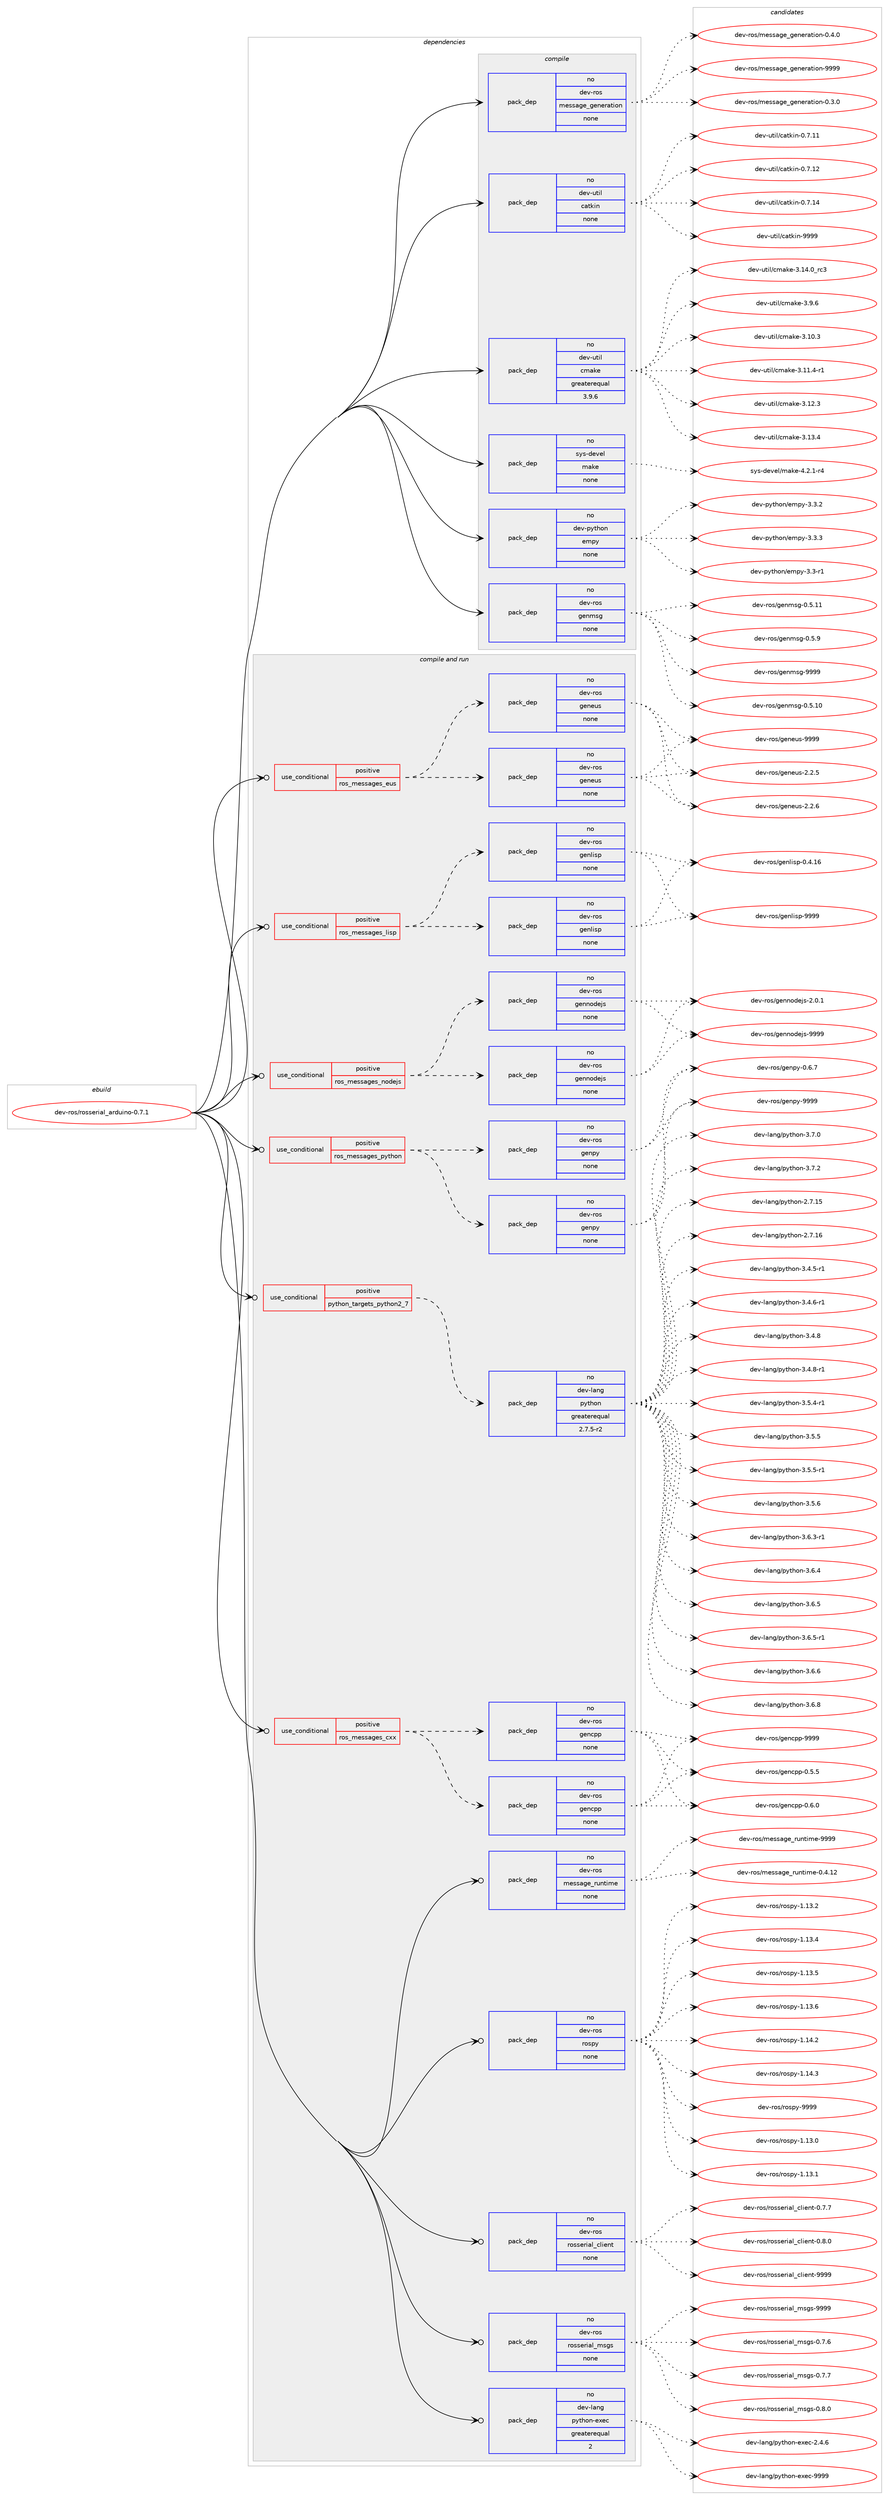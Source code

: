digraph prolog {

# *************
# Graph options
# *************

newrank=true;
concentrate=true;
compound=true;
graph [rankdir=LR,fontname=Helvetica,fontsize=10,ranksep=1.5];#, ranksep=2.5, nodesep=0.2];
edge  [arrowhead=vee];
node  [fontname=Helvetica,fontsize=10];

# **********
# The ebuild
# **********

subgraph cluster_leftcol {
color=gray;
rank=same;
label=<<i>ebuild</i>>;
id [label="dev-ros/rosserial_arduino-0.7.1", color=red, width=4, href="../dev-ros/rosserial_arduino-0.7.1.svg"];
}

# ****************
# The dependencies
# ****************

subgraph cluster_midcol {
color=gray;
label=<<i>dependencies</i>>;
subgraph cluster_compile {
fillcolor="#eeeeee";
style=filled;
label=<<i>compile</i>>;
subgraph pack1053411 {
dependency1466985 [label=<<TABLE BORDER="0" CELLBORDER="1" CELLSPACING="0" CELLPADDING="4" WIDTH="220"><TR><TD ROWSPAN="6" CELLPADDING="30">pack_dep</TD></TR><TR><TD WIDTH="110">no</TD></TR><TR><TD>dev-python</TD></TR><TR><TD>empy</TD></TR><TR><TD>none</TD></TR><TR><TD></TD></TR></TABLE>>, shape=none, color=blue];
}
id:e -> dependency1466985:w [weight=20,style="solid",arrowhead="vee"];
subgraph pack1053412 {
dependency1466986 [label=<<TABLE BORDER="0" CELLBORDER="1" CELLSPACING="0" CELLPADDING="4" WIDTH="220"><TR><TD ROWSPAN="6" CELLPADDING="30">pack_dep</TD></TR><TR><TD WIDTH="110">no</TD></TR><TR><TD>dev-ros</TD></TR><TR><TD>genmsg</TD></TR><TR><TD>none</TD></TR><TR><TD></TD></TR></TABLE>>, shape=none, color=blue];
}
id:e -> dependency1466986:w [weight=20,style="solid",arrowhead="vee"];
subgraph pack1053413 {
dependency1466987 [label=<<TABLE BORDER="0" CELLBORDER="1" CELLSPACING="0" CELLPADDING="4" WIDTH="220"><TR><TD ROWSPAN="6" CELLPADDING="30">pack_dep</TD></TR><TR><TD WIDTH="110">no</TD></TR><TR><TD>dev-ros</TD></TR><TR><TD>message_generation</TD></TR><TR><TD>none</TD></TR><TR><TD></TD></TR></TABLE>>, shape=none, color=blue];
}
id:e -> dependency1466987:w [weight=20,style="solid",arrowhead="vee"];
subgraph pack1053414 {
dependency1466988 [label=<<TABLE BORDER="0" CELLBORDER="1" CELLSPACING="0" CELLPADDING="4" WIDTH="220"><TR><TD ROWSPAN="6" CELLPADDING="30">pack_dep</TD></TR><TR><TD WIDTH="110">no</TD></TR><TR><TD>dev-util</TD></TR><TR><TD>catkin</TD></TR><TR><TD>none</TD></TR><TR><TD></TD></TR></TABLE>>, shape=none, color=blue];
}
id:e -> dependency1466988:w [weight=20,style="solid",arrowhead="vee"];
subgraph pack1053415 {
dependency1466989 [label=<<TABLE BORDER="0" CELLBORDER="1" CELLSPACING="0" CELLPADDING="4" WIDTH="220"><TR><TD ROWSPAN="6" CELLPADDING="30">pack_dep</TD></TR><TR><TD WIDTH="110">no</TD></TR><TR><TD>dev-util</TD></TR><TR><TD>cmake</TD></TR><TR><TD>greaterequal</TD></TR><TR><TD>3.9.6</TD></TR></TABLE>>, shape=none, color=blue];
}
id:e -> dependency1466989:w [weight=20,style="solid",arrowhead="vee"];
subgraph pack1053416 {
dependency1466990 [label=<<TABLE BORDER="0" CELLBORDER="1" CELLSPACING="0" CELLPADDING="4" WIDTH="220"><TR><TD ROWSPAN="6" CELLPADDING="30">pack_dep</TD></TR><TR><TD WIDTH="110">no</TD></TR><TR><TD>sys-devel</TD></TR><TR><TD>make</TD></TR><TR><TD>none</TD></TR><TR><TD></TD></TR></TABLE>>, shape=none, color=blue];
}
id:e -> dependency1466990:w [weight=20,style="solid",arrowhead="vee"];
}
subgraph cluster_compileandrun {
fillcolor="#eeeeee";
style=filled;
label=<<i>compile and run</i>>;
subgraph cond390184 {
dependency1466991 [label=<<TABLE BORDER="0" CELLBORDER="1" CELLSPACING="0" CELLPADDING="4"><TR><TD ROWSPAN="3" CELLPADDING="10">use_conditional</TD></TR><TR><TD>positive</TD></TR><TR><TD>python_targets_python2_7</TD></TR></TABLE>>, shape=none, color=red];
subgraph pack1053417 {
dependency1466992 [label=<<TABLE BORDER="0" CELLBORDER="1" CELLSPACING="0" CELLPADDING="4" WIDTH="220"><TR><TD ROWSPAN="6" CELLPADDING="30">pack_dep</TD></TR><TR><TD WIDTH="110">no</TD></TR><TR><TD>dev-lang</TD></TR><TR><TD>python</TD></TR><TR><TD>greaterequal</TD></TR><TR><TD>2.7.5-r2</TD></TR></TABLE>>, shape=none, color=blue];
}
dependency1466991:e -> dependency1466992:w [weight=20,style="dashed",arrowhead="vee"];
}
id:e -> dependency1466991:w [weight=20,style="solid",arrowhead="odotvee"];
subgraph cond390185 {
dependency1466993 [label=<<TABLE BORDER="0" CELLBORDER="1" CELLSPACING="0" CELLPADDING="4"><TR><TD ROWSPAN="3" CELLPADDING="10">use_conditional</TD></TR><TR><TD>positive</TD></TR><TR><TD>ros_messages_cxx</TD></TR></TABLE>>, shape=none, color=red];
subgraph pack1053418 {
dependency1466994 [label=<<TABLE BORDER="0" CELLBORDER="1" CELLSPACING="0" CELLPADDING="4" WIDTH="220"><TR><TD ROWSPAN="6" CELLPADDING="30">pack_dep</TD></TR><TR><TD WIDTH="110">no</TD></TR><TR><TD>dev-ros</TD></TR><TR><TD>gencpp</TD></TR><TR><TD>none</TD></TR><TR><TD></TD></TR></TABLE>>, shape=none, color=blue];
}
dependency1466993:e -> dependency1466994:w [weight=20,style="dashed",arrowhead="vee"];
subgraph pack1053419 {
dependency1466995 [label=<<TABLE BORDER="0" CELLBORDER="1" CELLSPACING="0" CELLPADDING="4" WIDTH="220"><TR><TD ROWSPAN="6" CELLPADDING="30">pack_dep</TD></TR><TR><TD WIDTH="110">no</TD></TR><TR><TD>dev-ros</TD></TR><TR><TD>gencpp</TD></TR><TR><TD>none</TD></TR><TR><TD></TD></TR></TABLE>>, shape=none, color=blue];
}
dependency1466993:e -> dependency1466995:w [weight=20,style="dashed",arrowhead="vee"];
}
id:e -> dependency1466993:w [weight=20,style="solid",arrowhead="odotvee"];
subgraph cond390186 {
dependency1466996 [label=<<TABLE BORDER="0" CELLBORDER="1" CELLSPACING="0" CELLPADDING="4"><TR><TD ROWSPAN="3" CELLPADDING="10">use_conditional</TD></TR><TR><TD>positive</TD></TR><TR><TD>ros_messages_eus</TD></TR></TABLE>>, shape=none, color=red];
subgraph pack1053420 {
dependency1466997 [label=<<TABLE BORDER="0" CELLBORDER="1" CELLSPACING="0" CELLPADDING="4" WIDTH="220"><TR><TD ROWSPAN="6" CELLPADDING="30">pack_dep</TD></TR><TR><TD WIDTH="110">no</TD></TR><TR><TD>dev-ros</TD></TR><TR><TD>geneus</TD></TR><TR><TD>none</TD></TR><TR><TD></TD></TR></TABLE>>, shape=none, color=blue];
}
dependency1466996:e -> dependency1466997:w [weight=20,style="dashed",arrowhead="vee"];
subgraph pack1053421 {
dependency1466998 [label=<<TABLE BORDER="0" CELLBORDER="1" CELLSPACING="0" CELLPADDING="4" WIDTH="220"><TR><TD ROWSPAN="6" CELLPADDING="30">pack_dep</TD></TR><TR><TD WIDTH="110">no</TD></TR><TR><TD>dev-ros</TD></TR><TR><TD>geneus</TD></TR><TR><TD>none</TD></TR><TR><TD></TD></TR></TABLE>>, shape=none, color=blue];
}
dependency1466996:e -> dependency1466998:w [weight=20,style="dashed",arrowhead="vee"];
}
id:e -> dependency1466996:w [weight=20,style="solid",arrowhead="odotvee"];
subgraph cond390187 {
dependency1466999 [label=<<TABLE BORDER="0" CELLBORDER="1" CELLSPACING="0" CELLPADDING="4"><TR><TD ROWSPAN="3" CELLPADDING="10">use_conditional</TD></TR><TR><TD>positive</TD></TR><TR><TD>ros_messages_lisp</TD></TR></TABLE>>, shape=none, color=red];
subgraph pack1053422 {
dependency1467000 [label=<<TABLE BORDER="0" CELLBORDER="1" CELLSPACING="0" CELLPADDING="4" WIDTH="220"><TR><TD ROWSPAN="6" CELLPADDING="30">pack_dep</TD></TR><TR><TD WIDTH="110">no</TD></TR><TR><TD>dev-ros</TD></TR><TR><TD>genlisp</TD></TR><TR><TD>none</TD></TR><TR><TD></TD></TR></TABLE>>, shape=none, color=blue];
}
dependency1466999:e -> dependency1467000:w [weight=20,style="dashed",arrowhead="vee"];
subgraph pack1053423 {
dependency1467001 [label=<<TABLE BORDER="0" CELLBORDER="1" CELLSPACING="0" CELLPADDING="4" WIDTH="220"><TR><TD ROWSPAN="6" CELLPADDING="30">pack_dep</TD></TR><TR><TD WIDTH="110">no</TD></TR><TR><TD>dev-ros</TD></TR><TR><TD>genlisp</TD></TR><TR><TD>none</TD></TR><TR><TD></TD></TR></TABLE>>, shape=none, color=blue];
}
dependency1466999:e -> dependency1467001:w [weight=20,style="dashed",arrowhead="vee"];
}
id:e -> dependency1466999:w [weight=20,style="solid",arrowhead="odotvee"];
subgraph cond390188 {
dependency1467002 [label=<<TABLE BORDER="0" CELLBORDER="1" CELLSPACING="0" CELLPADDING="4"><TR><TD ROWSPAN="3" CELLPADDING="10">use_conditional</TD></TR><TR><TD>positive</TD></TR><TR><TD>ros_messages_nodejs</TD></TR></TABLE>>, shape=none, color=red];
subgraph pack1053424 {
dependency1467003 [label=<<TABLE BORDER="0" CELLBORDER="1" CELLSPACING="0" CELLPADDING="4" WIDTH="220"><TR><TD ROWSPAN="6" CELLPADDING="30">pack_dep</TD></TR><TR><TD WIDTH="110">no</TD></TR><TR><TD>dev-ros</TD></TR><TR><TD>gennodejs</TD></TR><TR><TD>none</TD></TR><TR><TD></TD></TR></TABLE>>, shape=none, color=blue];
}
dependency1467002:e -> dependency1467003:w [weight=20,style="dashed",arrowhead="vee"];
subgraph pack1053425 {
dependency1467004 [label=<<TABLE BORDER="0" CELLBORDER="1" CELLSPACING="0" CELLPADDING="4" WIDTH="220"><TR><TD ROWSPAN="6" CELLPADDING="30">pack_dep</TD></TR><TR><TD WIDTH="110">no</TD></TR><TR><TD>dev-ros</TD></TR><TR><TD>gennodejs</TD></TR><TR><TD>none</TD></TR><TR><TD></TD></TR></TABLE>>, shape=none, color=blue];
}
dependency1467002:e -> dependency1467004:w [weight=20,style="dashed",arrowhead="vee"];
}
id:e -> dependency1467002:w [weight=20,style="solid",arrowhead="odotvee"];
subgraph cond390189 {
dependency1467005 [label=<<TABLE BORDER="0" CELLBORDER="1" CELLSPACING="0" CELLPADDING="4"><TR><TD ROWSPAN="3" CELLPADDING="10">use_conditional</TD></TR><TR><TD>positive</TD></TR><TR><TD>ros_messages_python</TD></TR></TABLE>>, shape=none, color=red];
subgraph pack1053426 {
dependency1467006 [label=<<TABLE BORDER="0" CELLBORDER="1" CELLSPACING="0" CELLPADDING="4" WIDTH="220"><TR><TD ROWSPAN="6" CELLPADDING="30">pack_dep</TD></TR><TR><TD WIDTH="110">no</TD></TR><TR><TD>dev-ros</TD></TR><TR><TD>genpy</TD></TR><TR><TD>none</TD></TR><TR><TD></TD></TR></TABLE>>, shape=none, color=blue];
}
dependency1467005:e -> dependency1467006:w [weight=20,style="dashed",arrowhead="vee"];
subgraph pack1053427 {
dependency1467007 [label=<<TABLE BORDER="0" CELLBORDER="1" CELLSPACING="0" CELLPADDING="4" WIDTH="220"><TR><TD ROWSPAN="6" CELLPADDING="30">pack_dep</TD></TR><TR><TD WIDTH="110">no</TD></TR><TR><TD>dev-ros</TD></TR><TR><TD>genpy</TD></TR><TR><TD>none</TD></TR><TR><TD></TD></TR></TABLE>>, shape=none, color=blue];
}
dependency1467005:e -> dependency1467007:w [weight=20,style="dashed",arrowhead="vee"];
}
id:e -> dependency1467005:w [weight=20,style="solid",arrowhead="odotvee"];
subgraph pack1053428 {
dependency1467008 [label=<<TABLE BORDER="0" CELLBORDER="1" CELLSPACING="0" CELLPADDING="4" WIDTH="220"><TR><TD ROWSPAN="6" CELLPADDING="30">pack_dep</TD></TR><TR><TD WIDTH="110">no</TD></TR><TR><TD>dev-lang</TD></TR><TR><TD>python-exec</TD></TR><TR><TD>greaterequal</TD></TR><TR><TD>2</TD></TR></TABLE>>, shape=none, color=blue];
}
id:e -> dependency1467008:w [weight=20,style="solid",arrowhead="odotvee"];
subgraph pack1053429 {
dependency1467009 [label=<<TABLE BORDER="0" CELLBORDER="1" CELLSPACING="0" CELLPADDING="4" WIDTH="220"><TR><TD ROWSPAN="6" CELLPADDING="30">pack_dep</TD></TR><TR><TD WIDTH="110">no</TD></TR><TR><TD>dev-ros</TD></TR><TR><TD>message_runtime</TD></TR><TR><TD>none</TD></TR><TR><TD></TD></TR></TABLE>>, shape=none, color=blue];
}
id:e -> dependency1467009:w [weight=20,style="solid",arrowhead="odotvee"];
subgraph pack1053430 {
dependency1467010 [label=<<TABLE BORDER="0" CELLBORDER="1" CELLSPACING="0" CELLPADDING="4" WIDTH="220"><TR><TD ROWSPAN="6" CELLPADDING="30">pack_dep</TD></TR><TR><TD WIDTH="110">no</TD></TR><TR><TD>dev-ros</TD></TR><TR><TD>rospy</TD></TR><TR><TD>none</TD></TR><TR><TD></TD></TR></TABLE>>, shape=none, color=blue];
}
id:e -> dependency1467010:w [weight=20,style="solid",arrowhead="odotvee"];
subgraph pack1053431 {
dependency1467011 [label=<<TABLE BORDER="0" CELLBORDER="1" CELLSPACING="0" CELLPADDING="4" WIDTH="220"><TR><TD ROWSPAN="6" CELLPADDING="30">pack_dep</TD></TR><TR><TD WIDTH="110">no</TD></TR><TR><TD>dev-ros</TD></TR><TR><TD>rosserial_client</TD></TR><TR><TD>none</TD></TR><TR><TD></TD></TR></TABLE>>, shape=none, color=blue];
}
id:e -> dependency1467011:w [weight=20,style="solid",arrowhead="odotvee"];
subgraph pack1053432 {
dependency1467012 [label=<<TABLE BORDER="0" CELLBORDER="1" CELLSPACING="0" CELLPADDING="4" WIDTH="220"><TR><TD ROWSPAN="6" CELLPADDING="30">pack_dep</TD></TR><TR><TD WIDTH="110">no</TD></TR><TR><TD>dev-ros</TD></TR><TR><TD>rosserial_msgs</TD></TR><TR><TD>none</TD></TR><TR><TD></TD></TR></TABLE>>, shape=none, color=blue];
}
id:e -> dependency1467012:w [weight=20,style="solid",arrowhead="odotvee"];
}
subgraph cluster_run {
fillcolor="#eeeeee";
style=filled;
label=<<i>run</i>>;
}
}

# **************
# The candidates
# **************

subgraph cluster_choices {
rank=same;
color=gray;
label=<<i>candidates</i>>;

subgraph choice1053411 {
color=black;
nodesep=1;
choice1001011184511212111610411111047101109112121455146514511449 [label="dev-python/empy-3.3-r1", color=red, width=4,href="../dev-python/empy-3.3-r1.svg"];
choice1001011184511212111610411111047101109112121455146514650 [label="dev-python/empy-3.3.2", color=red, width=4,href="../dev-python/empy-3.3.2.svg"];
choice1001011184511212111610411111047101109112121455146514651 [label="dev-python/empy-3.3.3", color=red, width=4,href="../dev-python/empy-3.3.3.svg"];
dependency1466985:e -> choice1001011184511212111610411111047101109112121455146514511449:w [style=dotted,weight="100"];
dependency1466985:e -> choice1001011184511212111610411111047101109112121455146514650:w [style=dotted,weight="100"];
dependency1466985:e -> choice1001011184511212111610411111047101109112121455146514651:w [style=dotted,weight="100"];
}
subgraph choice1053412 {
color=black;
nodesep=1;
choice100101118451141111154710310111010911510345484653464948 [label="dev-ros/genmsg-0.5.10", color=red, width=4,href="../dev-ros/genmsg-0.5.10.svg"];
choice100101118451141111154710310111010911510345484653464949 [label="dev-ros/genmsg-0.5.11", color=red, width=4,href="../dev-ros/genmsg-0.5.11.svg"];
choice1001011184511411111547103101110109115103454846534657 [label="dev-ros/genmsg-0.5.9", color=red, width=4,href="../dev-ros/genmsg-0.5.9.svg"];
choice10010111845114111115471031011101091151034557575757 [label="dev-ros/genmsg-9999", color=red, width=4,href="../dev-ros/genmsg-9999.svg"];
dependency1466986:e -> choice100101118451141111154710310111010911510345484653464948:w [style=dotted,weight="100"];
dependency1466986:e -> choice100101118451141111154710310111010911510345484653464949:w [style=dotted,weight="100"];
dependency1466986:e -> choice1001011184511411111547103101110109115103454846534657:w [style=dotted,weight="100"];
dependency1466986:e -> choice10010111845114111115471031011101091151034557575757:w [style=dotted,weight="100"];
}
subgraph choice1053413 {
color=black;
nodesep=1;
choice1001011184511411111547109101115115971031019510310111010111497116105111110454846514648 [label="dev-ros/message_generation-0.3.0", color=red, width=4,href="../dev-ros/message_generation-0.3.0.svg"];
choice1001011184511411111547109101115115971031019510310111010111497116105111110454846524648 [label="dev-ros/message_generation-0.4.0", color=red, width=4,href="../dev-ros/message_generation-0.4.0.svg"];
choice10010111845114111115471091011151159710310195103101110101114971161051111104557575757 [label="dev-ros/message_generation-9999", color=red, width=4,href="../dev-ros/message_generation-9999.svg"];
dependency1466987:e -> choice1001011184511411111547109101115115971031019510310111010111497116105111110454846514648:w [style=dotted,weight="100"];
dependency1466987:e -> choice1001011184511411111547109101115115971031019510310111010111497116105111110454846524648:w [style=dotted,weight="100"];
dependency1466987:e -> choice10010111845114111115471091011151159710310195103101110101114971161051111104557575757:w [style=dotted,weight="100"];
}
subgraph choice1053414 {
color=black;
nodesep=1;
choice1001011184511711610510847999711610710511045484655464949 [label="dev-util/catkin-0.7.11", color=red, width=4,href="../dev-util/catkin-0.7.11.svg"];
choice1001011184511711610510847999711610710511045484655464950 [label="dev-util/catkin-0.7.12", color=red, width=4,href="../dev-util/catkin-0.7.12.svg"];
choice1001011184511711610510847999711610710511045484655464952 [label="dev-util/catkin-0.7.14", color=red, width=4,href="../dev-util/catkin-0.7.14.svg"];
choice100101118451171161051084799971161071051104557575757 [label="dev-util/catkin-9999", color=red, width=4,href="../dev-util/catkin-9999.svg"];
dependency1466988:e -> choice1001011184511711610510847999711610710511045484655464949:w [style=dotted,weight="100"];
dependency1466988:e -> choice1001011184511711610510847999711610710511045484655464950:w [style=dotted,weight="100"];
dependency1466988:e -> choice1001011184511711610510847999711610710511045484655464952:w [style=dotted,weight="100"];
dependency1466988:e -> choice100101118451171161051084799971161071051104557575757:w [style=dotted,weight="100"];
}
subgraph choice1053415 {
color=black;
nodesep=1;
choice1001011184511711610510847991099710710145514649484651 [label="dev-util/cmake-3.10.3", color=red, width=4,href="../dev-util/cmake-3.10.3.svg"];
choice10010111845117116105108479910997107101455146494946524511449 [label="dev-util/cmake-3.11.4-r1", color=red, width=4,href="../dev-util/cmake-3.11.4-r1.svg"];
choice1001011184511711610510847991099710710145514649504651 [label="dev-util/cmake-3.12.3", color=red, width=4,href="../dev-util/cmake-3.12.3.svg"];
choice1001011184511711610510847991099710710145514649514652 [label="dev-util/cmake-3.13.4", color=red, width=4,href="../dev-util/cmake-3.13.4.svg"];
choice1001011184511711610510847991099710710145514649524648951149951 [label="dev-util/cmake-3.14.0_rc3", color=red, width=4,href="../dev-util/cmake-3.14.0_rc3.svg"];
choice10010111845117116105108479910997107101455146574654 [label="dev-util/cmake-3.9.6", color=red, width=4,href="../dev-util/cmake-3.9.6.svg"];
dependency1466989:e -> choice1001011184511711610510847991099710710145514649484651:w [style=dotted,weight="100"];
dependency1466989:e -> choice10010111845117116105108479910997107101455146494946524511449:w [style=dotted,weight="100"];
dependency1466989:e -> choice1001011184511711610510847991099710710145514649504651:w [style=dotted,weight="100"];
dependency1466989:e -> choice1001011184511711610510847991099710710145514649514652:w [style=dotted,weight="100"];
dependency1466989:e -> choice1001011184511711610510847991099710710145514649524648951149951:w [style=dotted,weight="100"];
dependency1466989:e -> choice10010111845117116105108479910997107101455146574654:w [style=dotted,weight="100"];
}
subgraph choice1053416 {
color=black;
nodesep=1;
choice1151211154510010111810110847109971071014552465046494511452 [label="sys-devel/make-4.2.1-r4", color=red, width=4,href="../sys-devel/make-4.2.1-r4.svg"];
dependency1466990:e -> choice1151211154510010111810110847109971071014552465046494511452:w [style=dotted,weight="100"];
}
subgraph choice1053417 {
color=black;
nodesep=1;
choice10010111845108971101034711212111610411111045504655464953 [label="dev-lang/python-2.7.15", color=red, width=4,href="../dev-lang/python-2.7.15.svg"];
choice10010111845108971101034711212111610411111045504655464954 [label="dev-lang/python-2.7.16", color=red, width=4,href="../dev-lang/python-2.7.16.svg"];
choice1001011184510897110103471121211161041111104551465246534511449 [label="dev-lang/python-3.4.5-r1", color=red, width=4,href="../dev-lang/python-3.4.5-r1.svg"];
choice1001011184510897110103471121211161041111104551465246544511449 [label="dev-lang/python-3.4.6-r1", color=red, width=4,href="../dev-lang/python-3.4.6-r1.svg"];
choice100101118451089711010347112121116104111110455146524656 [label="dev-lang/python-3.4.8", color=red, width=4,href="../dev-lang/python-3.4.8.svg"];
choice1001011184510897110103471121211161041111104551465246564511449 [label="dev-lang/python-3.4.8-r1", color=red, width=4,href="../dev-lang/python-3.4.8-r1.svg"];
choice1001011184510897110103471121211161041111104551465346524511449 [label="dev-lang/python-3.5.4-r1", color=red, width=4,href="../dev-lang/python-3.5.4-r1.svg"];
choice100101118451089711010347112121116104111110455146534653 [label="dev-lang/python-3.5.5", color=red, width=4,href="../dev-lang/python-3.5.5.svg"];
choice1001011184510897110103471121211161041111104551465346534511449 [label="dev-lang/python-3.5.5-r1", color=red, width=4,href="../dev-lang/python-3.5.5-r1.svg"];
choice100101118451089711010347112121116104111110455146534654 [label="dev-lang/python-3.5.6", color=red, width=4,href="../dev-lang/python-3.5.6.svg"];
choice1001011184510897110103471121211161041111104551465446514511449 [label="dev-lang/python-3.6.3-r1", color=red, width=4,href="../dev-lang/python-3.6.3-r1.svg"];
choice100101118451089711010347112121116104111110455146544652 [label="dev-lang/python-3.6.4", color=red, width=4,href="../dev-lang/python-3.6.4.svg"];
choice100101118451089711010347112121116104111110455146544653 [label="dev-lang/python-3.6.5", color=red, width=4,href="../dev-lang/python-3.6.5.svg"];
choice1001011184510897110103471121211161041111104551465446534511449 [label="dev-lang/python-3.6.5-r1", color=red, width=4,href="../dev-lang/python-3.6.5-r1.svg"];
choice100101118451089711010347112121116104111110455146544654 [label="dev-lang/python-3.6.6", color=red, width=4,href="../dev-lang/python-3.6.6.svg"];
choice100101118451089711010347112121116104111110455146544656 [label="dev-lang/python-3.6.8", color=red, width=4,href="../dev-lang/python-3.6.8.svg"];
choice100101118451089711010347112121116104111110455146554648 [label="dev-lang/python-3.7.0", color=red, width=4,href="../dev-lang/python-3.7.0.svg"];
choice100101118451089711010347112121116104111110455146554650 [label="dev-lang/python-3.7.2", color=red, width=4,href="../dev-lang/python-3.7.2.svg"];
dependency1466992:e -> choice10010111845108971101034711212111610411111045504655464953:w [style=dotted,weight="100"];
dependency1466992:e -> choice10010111845108971101034711212111610411111045504655464954:w [style=dotted,weight="100"];
dependency1466992:e -> choice1001011184510897110103471121211161041111104551465246534511449:w [style=dotted,weight="100"];
dependency1466992:e -> choice1001011184510897110103471121211161041111104551465246544511449:w [style=dotted,weight="100"];
dependency1466992:e -> choice100101118451089711010347112121116104111110455146524656:w [style=dotted,weight="100"];
dependency1466992:e -> choice1001011184510897110103471121211161041111104551465246564511449:w [style=dotted,weight="100"];
dependency1466992:e -> choice1001011184510897110103471121211161041111104551465346524511449:w [style=dotted,weight="100"];
dependency1466992:e -> choice100101118451089711010347112121116104111110455146534653:w [style=dotted,weight="100"];
dependency1466992:e -> choice1001011184510897110103471121211161041111104551465346534511449:w [style=dotted,weight="100"];
dependency1466992:e -> choice100101118451089711010347112121116104111110455146534654:w [style=dotted,weight="100"];
dependency1466992:e -> choice1001011184510897110103471121211161041111104551465446514511449:w [style=dotted,weight="100"];
dependency1466992:e -> choice100101118451089711010347112121116104111110455146544652:w [style=dotted,weight="100"];
dependency1466992:e -> choice100101118451089711010347112121116104111110455146544653:w [style=dotted,weight="100"];
dependency1466992:e -> choice1001011184510897110103471121211161041111104551465446534511449:w [style=dotted,weight="100"];
dependency1466992:e -> choice100101118451089711010347112121116104111110455146544654:w [style=dotted,weight="100"];
dependency1466992:e -> choice100101118451089711010347112121116104111110455146544656:w [style=dotted,weight="100"];
dependency1466992:e -> choice100101118451089711010347112121116104111110455146554648:w [style=dotted,weight="100"];
dependency1466992:e -> choice100101118451089711010347112121116104111110455146554650:w [style=dotted,weight="100"];
}
subgraph choice1053418 {
color=black;
nodesep=1;
choice100101118451141111154710310111099112112454846534653 [label="dev-ros/gencpp-0.5.5", color=red, width=4,href="../dev-ros/gencpp-0.5.5.svg"];
choice100101118451141111154710310111099112112454846544648 [label="dev-ros/gencpp-0.6.0", color=red, width=4,href="../dev-ros/gencpp-0.6.0.svg"];
choice1001011184511411111547103101110991121124557575757 [label="dev-ros/gencpp-9999", color=red, width=4,href="../dev-ros/gencpp-9999.svg"];
dependency1466994:e -> choice100101118451141111154710310111099112112454846534653:w [style=dotted,weight="100"];
dependency1466994:e -> choice100101118451141111154710310111099112112454846544648:w [style=dotted,weight="100"];
dependency1466994:e -> choice1001011184511411111547103101110991121124557575757:w [style=dotted,weight="100"];
}
subgraph choice1053419 {
color=black;
nodesep=1;
choice100101118451141111154710310111099112112454846534653 [label="dev-ros/gencpp-0.5.5", color=red, width=4,href="../dev-ros/gencpp-0.5.5.svg"];
choice100101118451141111154710310111099112112454846544648 [label="dev-ros/gencpp-0.6.0", color=red, width=4,href="../dev-ros/gencpp-0.6.0.svg"];
choice1001011184511411111547103101110991121124557575757 [label="dev-ros/gencpp-9999", color=red, width=4,href="../dev-ros/gencpp-9999.svg"];
dependency1466995:e -> choice100101118451141111154710310111099112112454846534653:w [style=dotted,weight="100"];
dependency1466995:e -> choice100101118451141111154710310111099112112454846544648:w [style=dotted,weight="100"];
dependency1466995:e -> choice1001011184511411111547103101110991121124557575757:w [style=dotted,weight="100"];
}
subgraph choice1053420 {
color=black;
nodesep=1;
choice1001011184511411111547103101110101117115455046504653 [label="dev-ros/geneus-2.2.5", color=red, width=4,href="../dev-ros/geneus-2.2.5.svg"];
choice1001011184511411111547103101110101117115455046504654 [label="dev-ros/geneus-2.2.6", color=red, width=4,href="../dev-ros/geneus-2.2.6.svg"];
choice10010111845114111115471031011101011171154557575757 [label="dev-ros/geneus-9999", color=red, width=4,href="../dev-ros/geneus-9999.svg"];
dependency1466997:e -> choice1001011184511411111547103101110101117115455046504653:w [style=dotted,weight="100"];
dependency1466997:e -> choice1001011184511411111547103101110101117115455046504654:w [style=dotted,weight="100"];
dependency1466997:e -> choice10010111845114111115471031011101011171154557575757:w [style=dotted,weight="100"];
}
subgraph choice1053421 {
color=black;
nodesep=1;
choice1001011184511411111547103101110101117115455046504653 [label="dev-ros/geneus-2.2.5", color=red, width=4,href="../dev-ros/geneus-2.2.5.svg"];
choice1001011184511411111547103101110101117115455046504654 [label="dev-ros/geneus-2.2.6", color=red, width=4,href="../dev-ros/geneus-2.2.6.svg"];
choice10010111845114111115471031011101011171154557575757 [label="dev-ros/geneus-9999", color=red, width=4,href="../dev-ros/geneus-9999.svg"];
dependency1466998:e -> choice1001011184511411111547103101110101117115455046504653:w [style=dotted,weight="100"];
dependency1466998:e -> choice1001011184511411111547103101110101117115455046504654:w [style=dotted,weight="100"];
dependency1466998:e -> choice10010111845114111115471031011101011171154557575757:w [style=dotted,weight="100"];
}
subgraph choice1053422 {
color=black;
nodesep=1;
choice100101118451141111154710310111010810511511245484652464954 [label="dev-ros/genlisp-0.4.16", color=red, width=4,href="../dev-ros/genlisp-0.4.16.svg"];
choice10010111845114111115471031011101081051151124557575757 [label="dev-ros/genlisp-9999", color=red, width=4,href="../dev-ros/genlisp-9999.svg"];
dependency1467000:e -> choice100101118451141111154710310111010810511511245484652464954:w [style=dotted,weight="100"];
dependency1467000:e -> choice10010111845114111115471031011101081051151124557575757:w [style=dotted,weight="100"];
}
subgraph choice1053423 {
color=black;
nodesep=1;
choice100101118451141111154710310111010810511511245484652464954 [label="dev-ros/genlisp-0.4.16", color=red, width=4,href="../dev-ros/genlisp-0.4.16.svg"];
choice10010111845114111115471031011101081051151124557575757 [label="dev-ros/genlisp-9999", color=red, width=4,href="../dev-ros/genlisp-9999.svg"];
dependency1467001:e -> choice100101118451141111154710310111010810511511245484652464954:w [style=dotted,weight="100"];
dependency1467001:e -> choice10010111845114111115471031011101081051151124557575757:w [style=dotted,weight="100"];
}
subgraph choice1053424 {
color=black;
nodesep=1;
choice1001011184511411111547103101110110111100101106115455046484649 [label="dev-ros/gennodejs-2.0.1", color=red, width=4,href="../dev-ros/gennodejs-2.0.1.svg"];
choice10010111845114111115471031011101101111001011061154557575757 [label="dev-ros/gennodejs-9999", color=red, width=4,href="../dev-ros/gennodejs-9999.svg"];
dependency1467003:e -> choice1001011184511411111547103101110110111100101106115455046484649:w [style=dotted,weight="100"];
dependency1467003:e -> choice10010111845114111115471031011101101111001011061154557575757:w [style=dotted,weight="100"];
}
subgraph choice1053425 {
color=black;
nodesep=1;
choice1001011184511411111547103101110110111100101106115455046484649 [label="dev-ros/gennodejs-2.0.1", color=red, width=4,href="../dev-ros/gennodejs-2.0.1.svg"];
choice10010111845114111115471031011101101111001011061154557575757 [label="dev-ros/gennodejs-9999", color=red, width=4,href="../dev-ros/gennodejs-9999.svg"];
dependency1467004:e -> choice1001011184511411111547103101110110111100101106115455046484649:w [style=dotted,weight="100"];
dependency1467004:e -> choice10010111845114111115471031011101101111001011061154557575757:w [style=dotted,weight="100"];
}
subgraph choice1053426 {
color=black;
nodesep=1;
choice1001011184511411111547103101110112121454846544655 [label="dev-ros/genpy-0.6.7", color=red, width=4,href="../dev-ros/genpy-0.6.7.svg"];
choice10010111845114111115471031011101121214557575757 [label="dev-ros/genpy-9999", color=red, width=4,href="../dev-ros/genpy-9999.svg"];
dependency1467006:e -> choice1001011184511411111547103101110112121454846544655:w [style=dotted,weight="100"];
dependency1467006:e -> choice10010111845114111115471031011101121214557575757:w [style=dotted,weight="100"];
}
subgraph choice1053427 {
color=black;
nodesep=1;
choice1001011184511411111547103101110112121454846544655 [label="dev-ros/genpy-0.6.7", color=red, width=4,href="../dev-ros/genpy-0.6.7.svg"];
choice10010111845114111115471031011101121214557575757 [label="dev-ros/genpy-9999", color=red, width=4,href="../dev-ros/genpy-9999.svg"];
dependency1467007:e -> choice1001011184511411111547103101110112121454846544655:w [style=dotted,weight="100"];
dependency1467007:e -> choice10010111845114111115471031011101121214557575757:w [style=dotted,weight="100"];
}
subgraph choice1053428 {
color=black;
nodesep=1;
choice1001011184510897110103471121211161041111104510112010199455046524654 [label="dev-lang/python-exec-2.4.6", color=red, width=4,href="../dev-lang/python-exec-2.4.6.svg"];
choice10010111845108971101034711212111610411111045101120101994557575757 [label="dev-lang/python-exec-9999", color=red, width=4,href="../dev-lang/python-exec-9999.svg"];
dependency1467008:e -> choice1001011184510897110103471121211161041111104510112010199455046524654:w [style=dotted,weight="100"];
dependency1467008:e -> choice10010111845108971101034711212111610411111045101120101994557575757:w [style=dotted,weight="100"];
}
subgraph choice1053429 {
color=black;
nodesep=1;
choice1001011184511411111547109101115115971031019511411711011610510910145484652464950 [label="dev-ros/message_runtime-0.4.12", color=red, width=4,href="../dev-ros/message_runtime-0.4.12.svg"];
choice100101118451141111154710910111511597103101951141171101161051091014557575757 [label="dev-ros/message_runtime-9999", color=red, width=4,href="../dev-ros/message_runtime-9999.svg"];
dependency1467009:e -> choice1001011184511411111547109101115115971031019511411711011610510910145484652464950:w [style=dotted,weight="100"];
dependency1467009:e -> choice100101118451141111154710910111511597103101951141171101161051091014557575757:w [style=dotted,weight="100"];
}
subgraph choice1053430 {
color=black;
nodesep=1;
choice100101118451141111154711411111511212145494649514648 [label="dev-ros/rospy-1.13.0", color=red, width=4,href="../dev-ros/rospy-1.13.0.svg"];
choice100101118451141111154711411111511212145494649514649 [label="dev-ros/rospy-1.13.1", color=red, width=4,href="../dev-ros/rospy-1.13.1.svg"];
choice100101118451141111154711411111511212145494649514650 [label="dev-ros/rospy-1.13.2", color=red, width=4,href="../dev-ros/rospy-1.13.2.svg"];
choice100101118451141111154711411111511212145494649514652 [label="dev-ros/rospy-1.13.4", color=red, width=4,href="../dev-ros/rospy-1.13.4.svg"];
choice100101118451141111154711411111511212145494649514653 [label="dev-ros/rospy-1.13.5", color=red, width=4,href="../dev-ros/rospy-1.13.5.svg"];
choice100101118451141111154711411111511212145494649514654 [label="dev-ros/rospy-1.13.6", color=red, width=4,href="../dev-ros/rospy-1.13.6.svg"];
choice100101118451141111154711411111511212145494649524650 [label="dev-ros/rospy-1.14.2", color=red, width=4,href="../dev-ros/rospy-1.14.2.svg"];
choice100101118451141111154711411111511212145494649524651 [label="dev-ros/rospy-1.14.3", color=red, width=4,href="../dev-ros/rospy-1.14.3.svg"];
choice10010111845114111115471141111151121214557575757 [label="dev-ros/rospy-9999", color=red, width=4,href="../dev-ros/rospy-9999.svg"];
dependency1467010:e -> choice100101118451141111154711411111511212145494649514648:w [style=dotted,weight="100"];
dependency1467010:e -> choice100101118451141111154711411111511212145494649514649:w [style=dotted,weight="100"];
dependency1467010:e -> choice100101118451141111154711411111511212145494649514650:w [style=dotted,weight="100"];
dependency1467010:e -> choice100101118451141111154711411111511212145494649514652:w [style=dotted,weight="100"];
dependency1467010:e -> choice100101118451141111154711411111511212145494649514653:w [style=dotted,weight="100"];
dependency1467010:e -> choice100101118451141111154711411111511212145494649514654:w [style=dotted,weight="100"];
dependency1467010:e -> choice100101118451141111154711411111511212145494649524650:w [style=dotted,weight="100"];
dependency1467010:e -> choice100101118451141111154711411111511212145494649524651:w [style=dotted,weight="100"];
dependency1467010:e -> choice10010111845114111115471141111151121214557575757:w [style=dotted,weight="100"];
}
subgraph choice1053431 {
color=black;
nodesep=1;
choice1001011184511411111547114111115115101114105971089599108105101110116454846554655 [label="dev-ros/rosserial_client-0.7.7", color=red, width=4,href="../dev-ros/rosserial_client-0.7.7.svg"];
choice1001011184511411111547114111115115101114105971089599108105101110116454846564648 [label="dev-ros/rosserial_client-0.8.0", color=red, width=4,href="../dev-ros/rosserial_client-0.8.0.svg"];
choice10010111845114111115471141111151151011141059710895991081051011101164557575757 [label="dev-ros/rosserial_client-9999", color=red, width=4,href="../dev-ros/rosserial_client-9999.svg"];
dependency1467011:e -> choice1001011184511411111547114111115115101114105971089599108105101110116454846554655:w [style=dotted,weight="100"];
dependency1467011:e -> choice1001011184511411111547114111115115101114105971089599108105101110116454846564648:w [style=dotted,weight="100"];
dependency1467011:e -> choice10010111845114111115471141111151151011141059710895991081051011101164557575757:w [style=dotted,weight="100"];
}
subgraph choice1053432 {
color=black;
nodesep=1;
choice10010111845114111115471141111151151011141059710895109115103115454846554654 [label="dev-ros/rosserial_msgs-0.7.6", color=red, width=4,href="../dev-ros/rosserial_msgs-0.7.6.svg"];
choice10010111845114111115471141111151151011141059710895109115103115454846554655 [label="dev-ros/rosserial_msgs-0.7.7", color=red, width=4,href="../dev-ros/rosserial_msgs-0.7.7.svg"];
choice10010111845114111115471141111151151011141059710895109115103115454846564648 [label="dev-ros/rosserial_msgs-0.8.0", color=red, width=4,href="../dev-ros/rosserial_msgs-0.8.0.svg"];
choice100101118451141111154711411111511510111410597108951091151031154557575757 [label="dev-ros/rosserial_msgs-9999", color=red, width=4,href="../dev-ros/rosserial_msgs-9999.svg"];
dependency1467012:e -> choice10010111845114111115471141111151151011141059710895109115103115454846554654:w [style=dotted,weight="100"];
dependency1467012:e -> choice10010111845114111115471141111151151011141059710895109115103115454846554655:w [style=dotted,weight="100"];
dependency1467012:e -> choice10010111845114111115471141111151151011141059710895109115103115454846564648:w [style=dotted,weight="100"];
dependency1467012:e -> choice100101118451141111154711411111511510111410597108951091151031154557575757:w [style=dotted,weight="100"];
}
}

}
